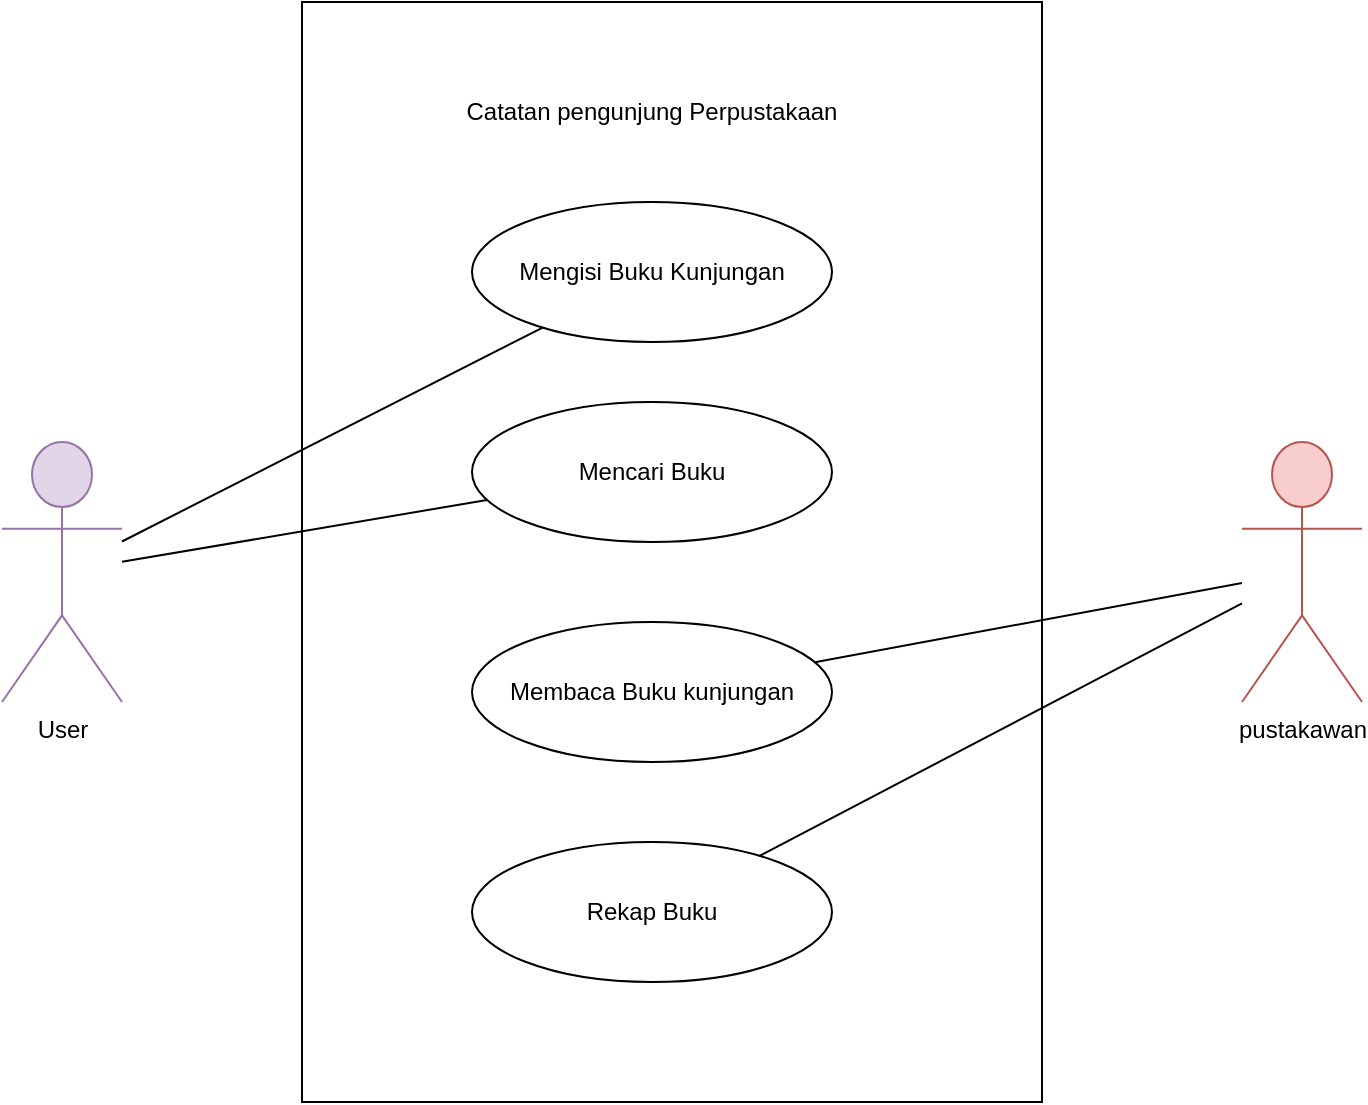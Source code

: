 <mxfile version="22.1.21" type="github">
  <diagram name="Page-1" id="DSYX0o4VI8Iqu2lYJoEG">
    <mxGraphModel dx="1434" dy="772" grid="1" gridSize="10" guides="1" tooltips="1" connect="1" arrows="1" fold="1" page="1" pageScale="1" pageWidth="850" pageHeight="1100" math="0" shadow="0">
      <root>
        <mxCell id="0" />
        <mxCell id="1" parent="0" />
        <mxCell id="6CUmjD1OcZM2PeKCMgtx-1" value="" style="rounded=0;whiteSpace=wrap;html=1;" vertex="1" parent="1">
          <mxGeometry x="250" y="60" width="370" height="550" as="geometry" />
        </mxCell>
        <mxCell id="6CUmjD1OcZM2PeKCMgtx-2" value="Catatan pengunjung Perpustakaan" style="text;html=1;strokeColor=none;fillColor=none;align=center;verticalAlign=middle;whiteSpace=wrap;rounded=0;" vertex="1" parent="1">
          <mxGeometry x="320" y="100" width="210" height="30" as="geometry" />
        </mxCell>
        <mxCell id="6CUmjD1OcZM2PeKCMgtx-4" value="Mengisi Buku Kunjungan" style="ellipse;whiteSpace=wrap;html=1;" vertex="1" parent="1">
          <mxGeometry x="335" y="160" width="180" height="70" as="geometry" />
        </mxCell>
        <mxCell id="6CUmjD1OcZM2PeKCMgtx-7" value="Mencari Buku" style="ellipse;whiteSpace=wrap;html=1;" vertex="1" parent="1">
          <mxGeometry x="335" y="260" width="180" height="70" as="geometry" />
        </mxCell>
        <mxCell id="6CUmjD1OcZM2PeKCMgtx-8" value="Membaca Buku kunjungan" style="ellipse;whiteSpace=wrap;html=1;" vertex="1" parent="1">
          <mxGeometry x="335" y="370" width="180" height="70" as="geometry" />
        </mxCell>
        <mxCell id="6CUmjD1OcZM2PeKCMgtx-9" value="Rekap Buku" style="ellipse;whiteSpace=wrap;html=1;" vertex="1" parent="1">
          <mxGeometry x="335" y="480" width="180" height="70" as="geometry" />
        </mxCell>
        <mxCell id="6CUmjD1OcZM2PeKCMgtx-10" value="pustakawan" style="shape=umlActor;verticalLabelPosition=bottom;verticalAlign=top;html=1;outlineConnect=0;fillColor=#f8cecc;strokeColor=#b85450;" vertex="1" parent="1">
          <mxGeometry x="720" y="280" width="60" height="130" as="geometry" />
        </mxCell>
        <mxCell id="6CUmjD1OcZM2PeKCMgtx-11" value="User" style="shape=umlActor;verticalLabelPosition=bottom;verticalAlign=top;html=1;outlineConnect=0;fillColor=#e1d5e7;strokeColor=#9673a6;" vertex="1" parent="1">
          <mxGeometry x="100" y="280" width="60" height="130" as="geometry" />
        </mxCell>
        <mxCell id="6CUmjD1OcZM2PeKCMgtx-18" value="" style="endArrow=none;html=1;rounded=0;" edge="1" parent="1" source="6CUmjD1OcZM2PeKCMgtx-11" target="6CUmjD1OcZM2PeKCMgtx-4">
          <mxGeometry width="50" height="50" relative="1" as="geometry">
            <mxPoint x="190" y="340" as="sourcePoint" />
            <mxPoint x="240" y="290" as="targetPoint" />
          </mxGeometry>
        </mxCell>
        <mxCell id="6CUmjD1OcZM2PeKCMgtx-19" value="" style="endArrow=none;html=1;rounded=0;" edge="1" parent="1" source="6CUmjD1OcZM2PeKCMgtx-11" target="6CUmjD1OcZM2PeKCMgtx-7">
          <mxGeometry width="50" height="50" relative="1" as="geometry">
            <mxPoint x="210" y="370" as="sourcePoint" />
            <mxPoint x="260" y="320" as="targetPoint" />
          </mxGeometry>
        </mxCell>
        <mxCell id="6CUmjD1OcZM2PeKCMgtx-20" value="" style="endArrow=none;html=1;rounded=0;" edge="1" parent="1" source="6CUmjD1OcZM2PeKCMgtx-8" target="6CUmjD1OcZM2PeKCMgtx-10">
          <mxGeometry width="50" height="50" relative="1" as="geometry">
            <mxPoint x="660" y="390" as="sourcePoint" />
            <mxPoint x="710" y="340" as="targetPoint" />
          </mxGeometry>
        </mxCell>
        <mxCell id="6CUmjD1OcZM2PeKCMgtx-21" value="" style="endArrow=none;html=1;rounded=0;" edge="1" parent="1" source="6CUmjD1OcZM2PeKCMgtx-9" target="6CUmjD1OcZM2PeKCMgtx-10">
          <mxGeometry width="50" height="50" relative="1" as="geometry">
            <mxPoint x="650" y="420" as="sourcePoint" />
            <mxPoint x="700" y="370" as="targetPoint" />
          </mxGeometry>
        </mxCell>
      </root>
    </mxGraphModel>
  </diagram>
</mxfile>
